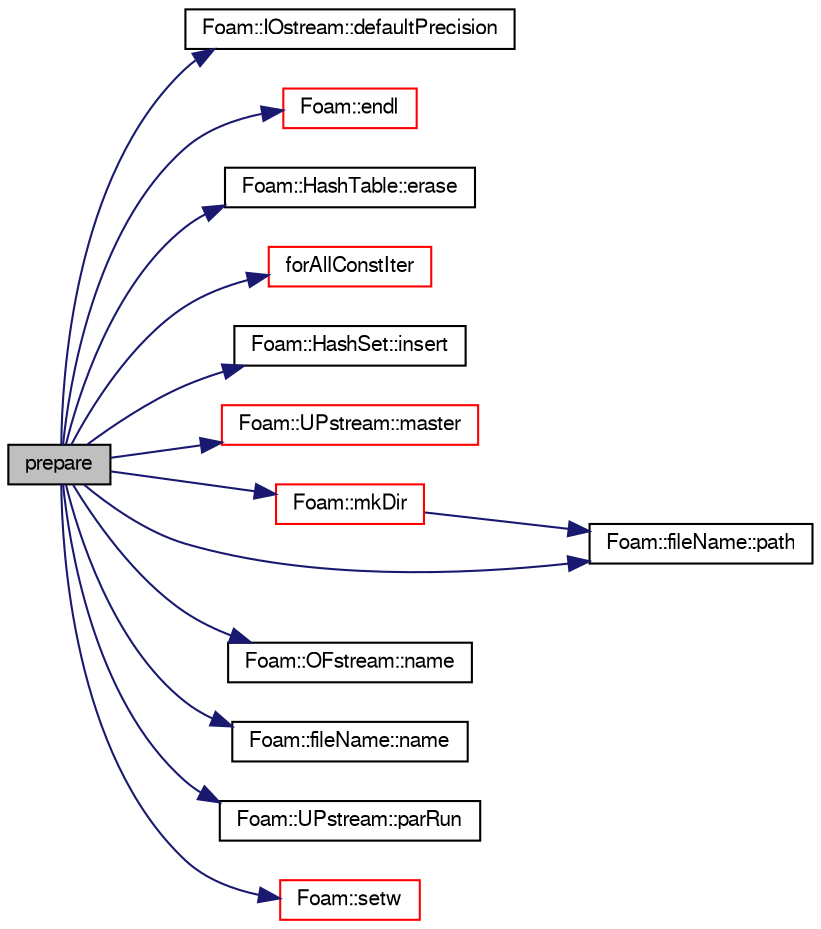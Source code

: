 digraph "prepare"
{
  bgcolor="transparent";
  edge [fontname="FreeSans",fontsize="10",labelfontname="FreeSans",labelfontsize="10"];
  node [fontname="FreeSans",fontsize="10",shape=record];
  rankdir="LR";
  Node200 [label="prepare",height=0.2,width=0.4,color="black", fillcolor="grey75", style="filled", fontcolor="black"];
  Node200 -> Node201 [color="midnightblue",fontsize="10",style="solid",fontname="FreeSans"];
  Node201 [label="Foam::IOstream::defaultPrecision",height=0.2,width=0.4,color="black",URL="$a26226.html#a90f508fef73438f120430ecacd3a603b",tooltip="Return the default precision. "];
  Node200 -> Node202 [color="midnightblue",fontsize="10",style="solid",fontname="FreeSans"];
  Node202 [label="Foam::endl",height=0.2,width=0.4,color="red",URL="$a21124.html#a2db8fe02a0d3909e9351bb4275b23ce4",tooltip="Add newline and flush stream. "];
  Node200 -> Node204 [color="midnightblue",fontsize="10",style="solid",fontname="FreeSans"];
  Node204 [label="Foam::HashTable::erase",height=0.2,width=0.4,color="black",URL="$a25702.html#a12d8ea138d4886b42bc135cd082652c7",tooltip="Erase a hashedEntry specified by given iterator. "];
  Node200 -> Node205 [color="midnightblue",fontsize="10",style="solid",fontname="FreeSans"];
  Node205 [label="forAllConstIter",height=0.2,width=0.4,color="red",URL="$a38141.html#ae21e2836509b0fa7f7cedf6493b11b09"];
  Node200 -> Node504 [color="midnightblue",fontsize="10",style="solid",fontname="FreeSans"];
  Node504 [label="Foam::HashSet::insert",height=0.2,width=0.4,color="black",URL="$a25690.html#a49f0753d9652681fc3a81f59951a0ad7",tooltip="Insert a new entry. "];
  Node200 -> Node400 [color="midnightblue",fontsize="10",style="solid",fontname="FreeSans"];
  Node400 [label="Foam::UPstream::master",height=0.2,width=0.4,color="red",URL="$a26270.html#a36af549940a0aae3733774649594489f",tooltip="Am I the master process. "];
  Node200 -> Node498 [color="midnightblue",fontsize="10",style="solid",fontname="FreeSans"];
  Node498 [label="Foam::mkDir",height=0.2,width=0.4,color="red",URL="$a21124.html#a2ae410f2311adf94d66451b7423fdf4e",tooltip="Make a directory and return an error if it could not be created. "];
  Node498 -> Node499 [color="midnightblue",fontsize="10",style="solid",fontname="FreeSans"];
  Node499 [label="Foam::fileName::path",height=0.2,width=0.4,color="black",URL="$a28234.html#abe7b9078c8e7356c6131b70a8f729372",tooltip="Return directory path name (part before last /) "];
  Node200 -> Node505 [color="midnightblue",fontsize="10",style="solid",fontname="FreeSans"];
  Node505 [label="Foam::OFstream::name",height=0.2,width=0.4,color="black",URL="$a26190.html#aba53f1f9c8fadfa65f4099af10df348c",tooltip="Return the name of the stream. "];
  Node200 -> Node506 [color="midnightblue",fontsize="10",style="solid",fontname="FreeSans"];
  Node506 [label="Foam::fileName::name",height=0.2,width=0.4,color="black",URL="$a28234.html#a433b30fb3a93b9b4d07204699a319ca5",tooltip="Return file name (part beyond last /) "];
  Node200 -> Node234 [color="midnightblue",fontsize="10",style="solid",fontname="FreeSans"];
  Node234 [label="Foam::UPstream::parRun",height=0.2,width=0.4,color="black",URL="$a26270.html#adbb27f04b5705440fb8b09f278059011",tooltip="Is this a parallel run? "];
  Node200 -> Node499 [color="midnightblue",fontsize="10",style="solid",fontname="FreeSans"];
  Node200 -> Node507 [color="midnightblue",fontsize="10",style="solid",fontname="FreeSans"];
  Node507 [label="Foam::setw",height=0.2,width=0.4,color="red",URL="$a21124.html#a3318127f6f23246407ca749a0a0ea03c"];
}
